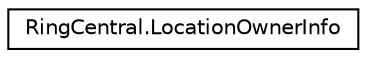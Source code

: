 digraph "Graphical Class Hierarchy"
{
 // LATEX_PDF_SIZE
  edge [fontname="Helvetica",fontsize="10",labelfontname="Helvetica",labelfontsize="10"];
  node [fontname="Helvetica",fontsize="10",shape=record];
  rankdir="LR";
  Node0 [label="RingCentral.LocationOwnerInfo",height=0.2,width=0.4,color="black", fillcolor="white", style="filled",URL="$classRingCentral_1_1LocationOwnerInfo.html",tooltip=" "];
}
